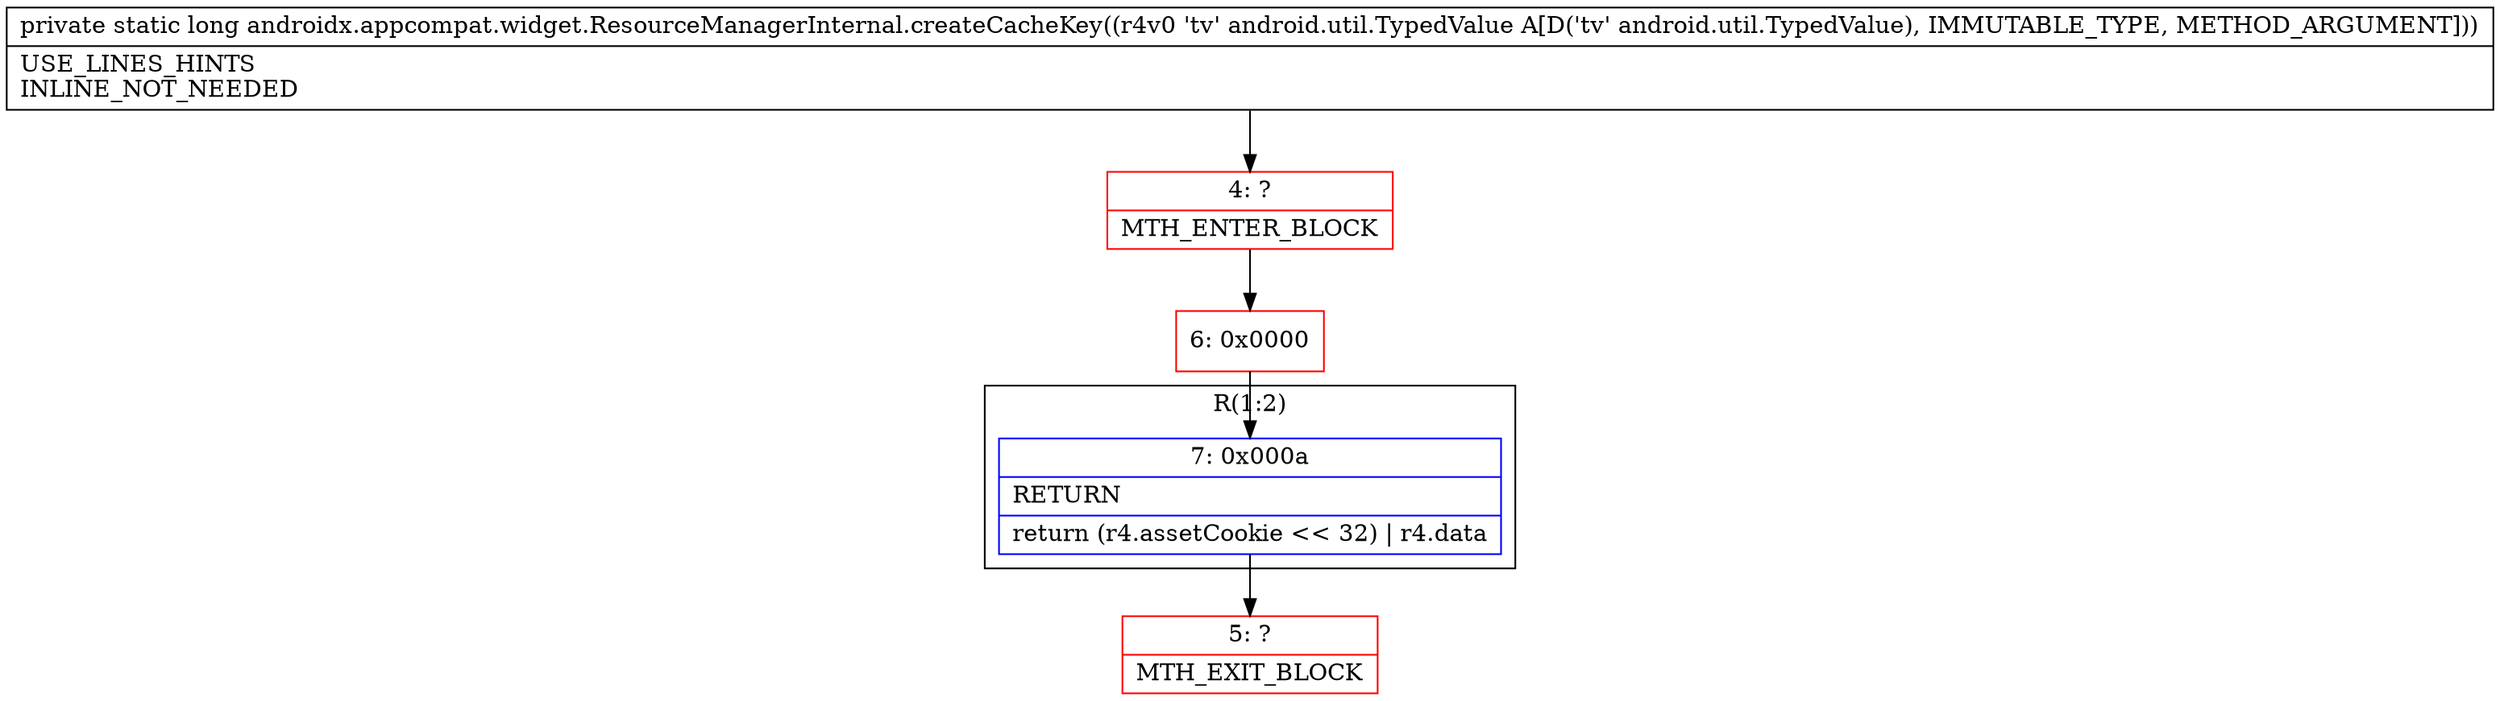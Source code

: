 digraph "CFG forandroidx.appcompat.widget.ResourceManagerInternal.createCacheKey(Landroid\/util\/TypedValue;)J" {
subgraph cluster_Region_902046676 {
label = "R(1:2)";
node [shape=record,color=blue];
Node_7 [shape=record,label="{7\:\ 0x000a|RETURN\l|return (r4.assetCookie \<\< 32) \| r4.data\l}"];
}
Node_4 [shape=record,color=red,label="{4\:\ ?|MTH_ENTER_BLOCK\l}"];
Node_6 [shape=record,color=red,label="{6\:\ 0x0000}"];
Node_5 [shape=record,color=red,label="{5\:\ ?|MTH_EXIT_BLOCK\l}"];
MethodNode[shape=record,label="{private static long androidx.appcompat.widget.ResourceManagerInternal.createCacheKey((r4v0 'tv' android.util.TypedValue A[D('tv' android.util.TypedValue), IMMUTABLE_TYPE, METHOD_ARGUMENT]))  | USE_LINES_HINTS\lINLINE_NOT_NEEDED\l}"];
MethodNode -> Node_4;Node_7 -> Node_5;
Node_4 -> Node_6;
Node_6 -> Node_7;
}

